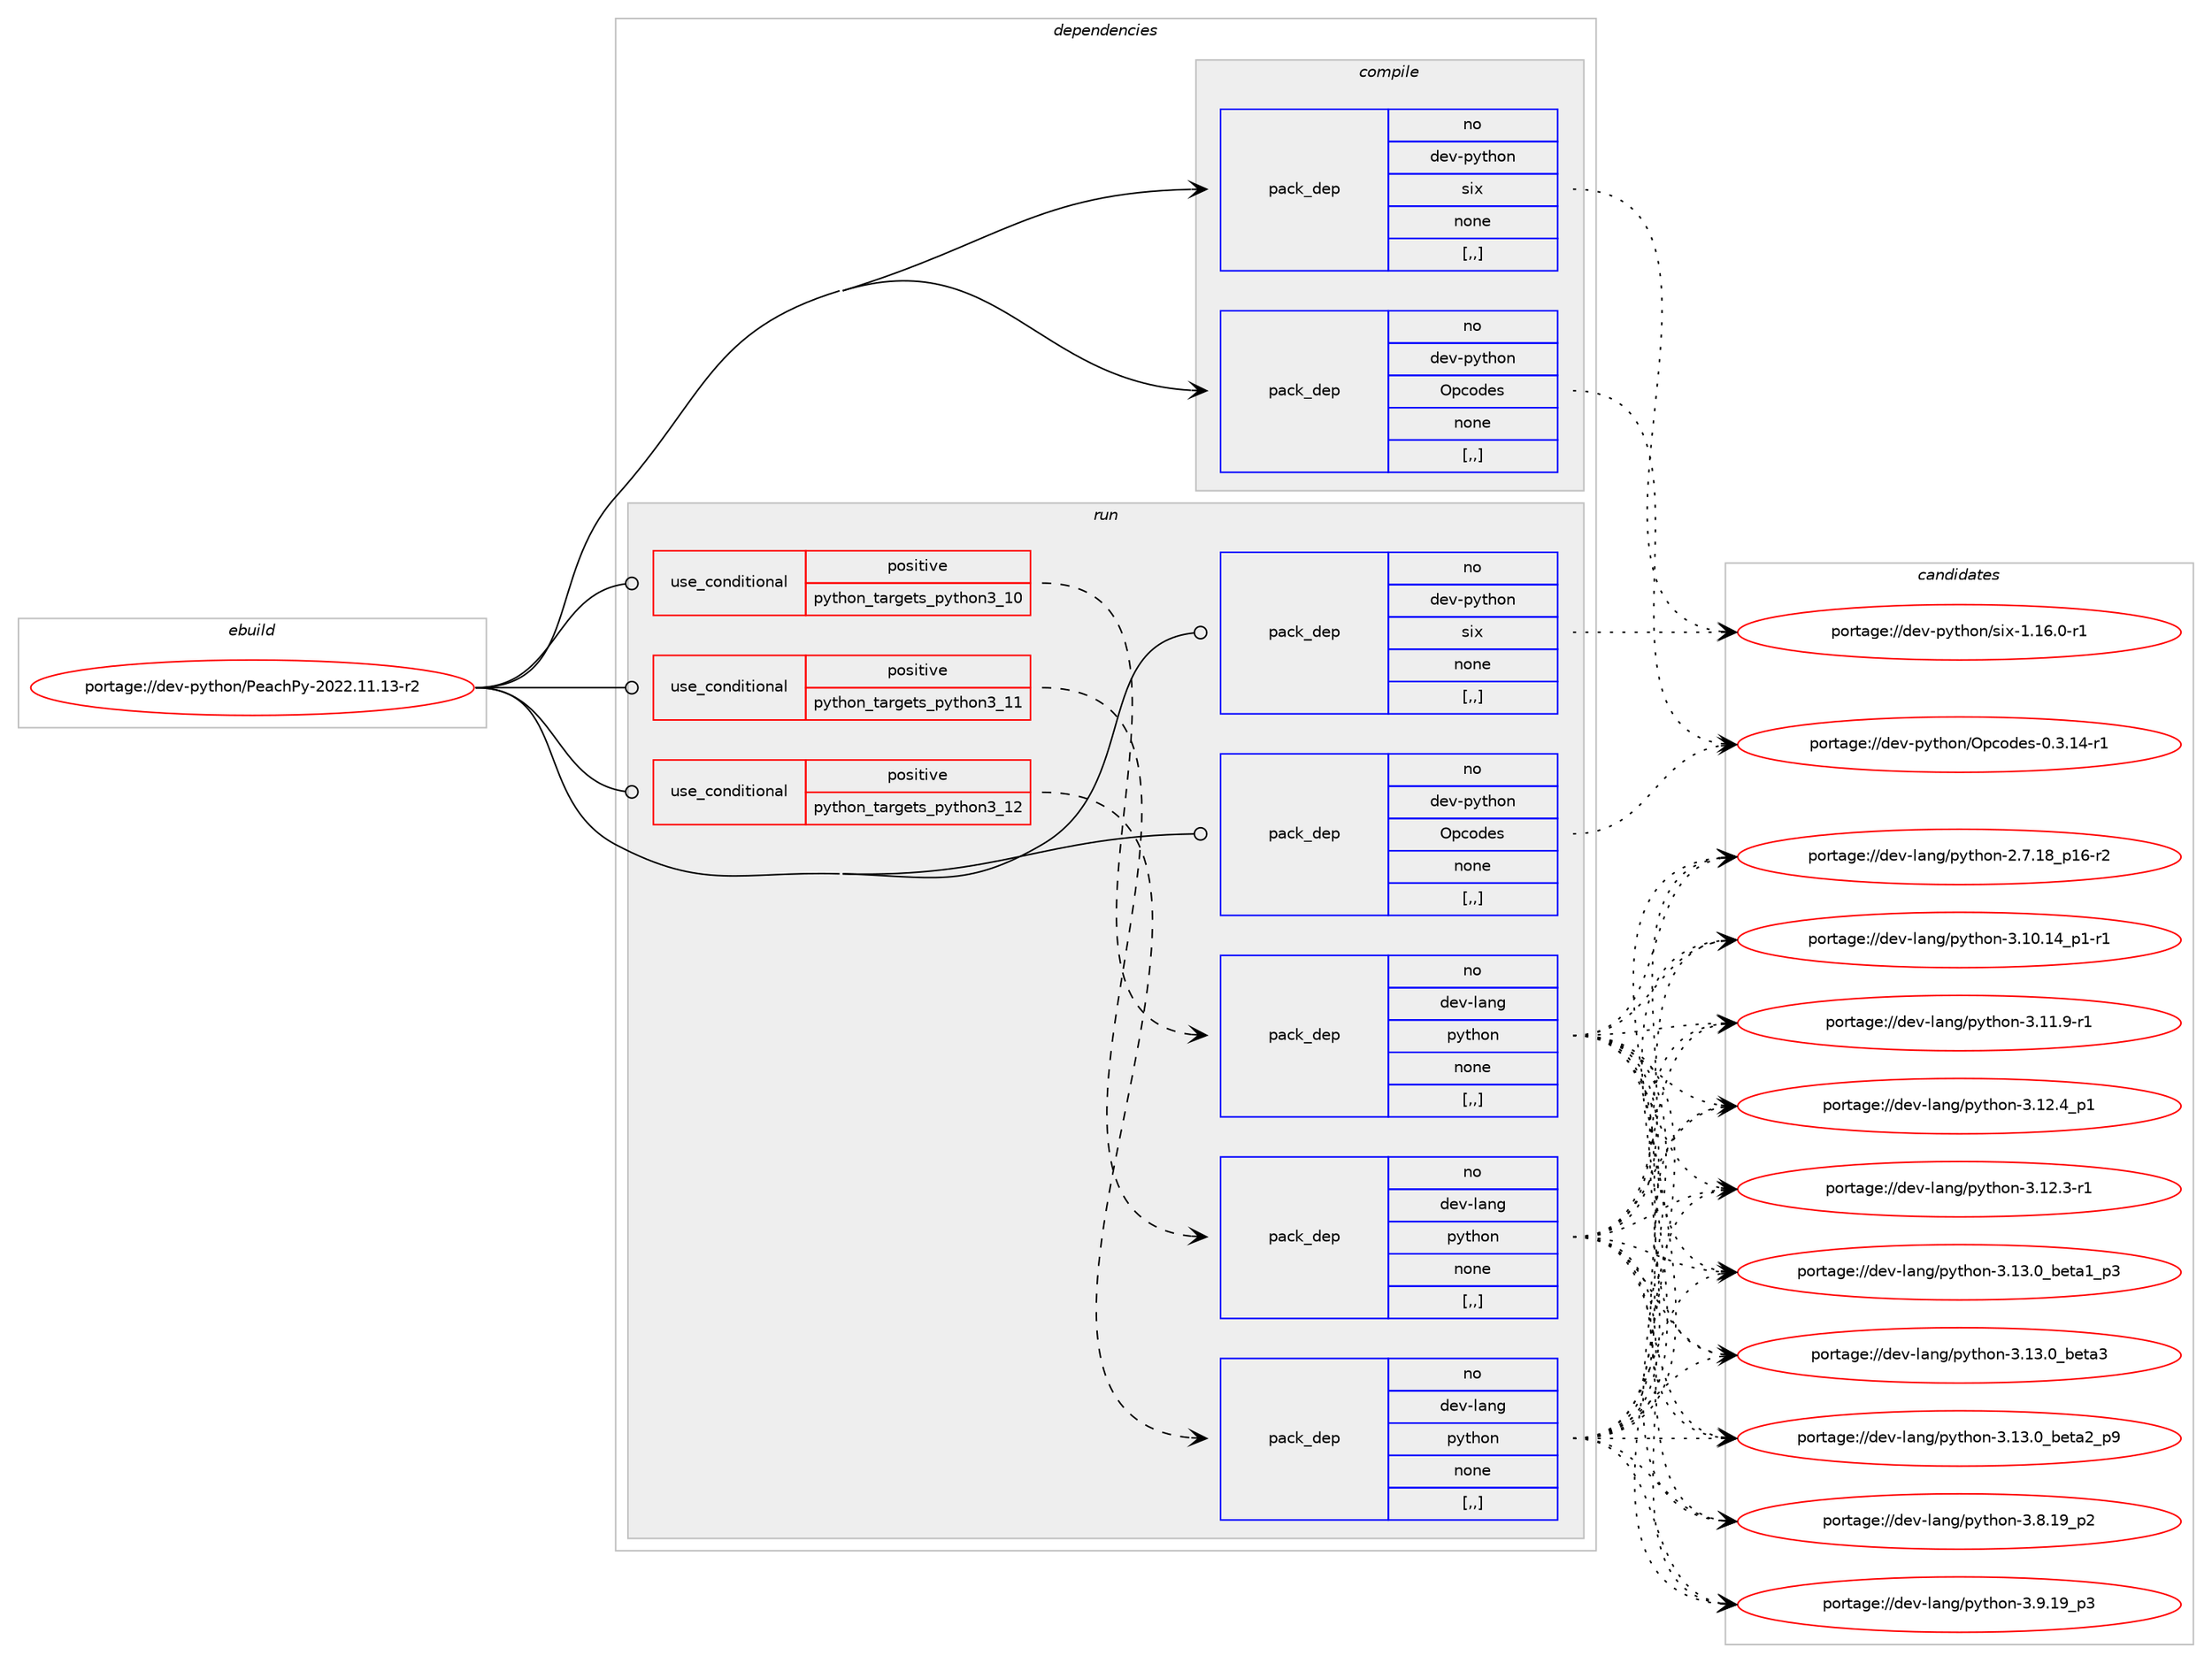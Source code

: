 digraph prolog {

# *************
# Graph options
# *************

newrank=true;
concentrate=true;
compound=true;
graph [rankdir=LR,fontname=Helvetica,fontsize=10,ranksep=1.5];#, ranksep=2.5, nodesep=0.2];
edge  [arrowhead=vee];
node  [fontname=Helvetica,fontsize=10];

# **********
# The ebuild
# **********

subgraph cluster_leftcol {
color=gray;
rank=same;
label=<<i>ebuild</i>>;
id [label="portage://dev-python/PeachPy-2022.11.13-r2", color=red, width=4, href="../dev-python/PeachPy-2022.11.13-r2.svg"];
}

# ****************
# The dependencies
# ****************

subgraph cluster_midcol {
color=gray;
label=<<i>dependencies</i>>;
subgraph cluster_compile {
fillcolor="#eeeeee";
style=filled;
label=<<i>compile</i>>;
subgraph pack106894 {
dependency137760 [label=<<TABLE BORDER="0" CELLBORDER="1" CELLSPACING="0" CELLPADDING="4" WIDTH="220"><TR><TD ROWSPAN="6" CELLPADDING="30">pack_dep</TD></TR><TR><TD WIDTH="110">no</TD></TR><TR><TD>dev-python</TD></TR><TR><TD>Opcodes</TD></TR><TR><TD>none</TD></TR><TR><TD>[,,]</TD></TR></TABLE>>, shape=none, color=blue];
}
id:e -> dependency137760:w [weight=20,style="solid",arrowhead="vee"];
subgraph pack106895 {
dependency137761 [label=<<TABLE BORDER="0" CELLBORDER="1" CELLSPACING="0" CELLPADDING="4" WIDTH="220"><TR><TD ROWSPAN="6" CELLPADDING="30">pack_dep</TD></TR><TR><TD WIDTH="110">no</TD></TR><TR><TD>dev-python</TD></TR><TR><TD>six</TD></TR><TR><TD>none</TD></TR><TR><TD>[,,]</TD></TR></TABLE>>, shape=none, color=blue];
}
id:e -> dependency137761:w [weight=20,style="solid",arrowhead="vee"];
}
subgraph cluster_compileandrun {
fillcolor="#eeeeee";
style=filled;
label=<<i>compile and run</i>>;
}
subgraph cluster_run {
fillcolor="#eeeeee";
style=filled;
label=<<i>run</i>>;
subgraph cond29658 {
dependency137762 [label=<<TABLE BORDER="0" CELLBORDER="1" CELLSPACING="0" CELLPADDING="4"><TR><TD ROWSPAN="3" CELLPADDING="10">use_conditional</TD></TR><TR><TD>positive</TD></TR><TR><TD>python_targets_python3_10</TD></TR></TABLE>>, shape=none, color=red];
subgraph pack106896 {
dependency137763 [label=<<TABLE BORDER="0" CELLBORDER="1" CELLSPACING="0" CELLPADDING="4" WIDTH="220"><TR><TD ROWSPAN="6" CELLPADDING="30">pack_dep</TD></TR><TR><TD WIDTH="110">no</TD></TR><TR><TD>dev-lang</TD></TR><TR><TD>python</TD></TR><TR><TD>none</TD></TR><TR><TD>[,,]</TD></TR></TABLE>>, shape=none, color=blue];
}
dependency137762:e -> dependency137763:w [weight=20,style="dashed",arrowhead="vee"];
}
id:e -> dependency137762:w [weight=20,style="solid",arrowhead="odot"];
subgraph cond29659 {
dependency137764 [label=<<TABLE BORDER="0" CELLBORDER="1" CELLSPACING="0" CELLPADDING="4"><TR><TD ROWSPAN="3" CELLPADDING="10">use_conditional</TD></TR><TR><TD>positive</TD></TR><TR><TD>python_targets_python3_11</TD></TR></TABLE>>, shape=none, color=red];
subgraph pack106897 {
dependency137765 [label=<<TABLE BORDER="0" CELLBORDER="1" CELLSPACING="0" CELLPADDING="4" WIDTH="220"><TR><TD ROWSPAN="6" CELLPADDING="30">pack_dep</TD></TR><TR><TD WIDTH="110">no</TD></TR><TR><TD>dev-lang</TD></TR><TR><TD>python</TD></TR><TR><TD>none</TD></TR><TR><TD>[,,]</TD></TR></TABLE>>, shape=none, color=blue];
}
dependency137764:e -> dependency137765:w [weight=20,style="dashed",arrowhead="vee"];
}
id:e -> dependency137764:w [weight=20,style="solid",arrowhead="odot"];
subgraph cond29660 {
dependency137766 [label=<<TABLE BORDER="0" CELLBORDER="1" CELLSPACING="0" CELLPADDING="4"><TR><TD ROWSPAN="3" CELLPADDING="10">use_conditional</TD></TR><TR><TD>positive</TD></TR><TR><TD>python_targets_python3_12</TD></TR></TABLE>>, shape=none, color=red];
subgraph pack106898 {
dependency137767 [label=<<TABLE BORDER="0" CELLBORDER="1" CELLSPACING="0" CELLPADDING="4" WIDTH="220"><TR><TD ROWSPAN="6" CELLPADDING="30">pack_dep</TD></TR><TR><TD WIDTH="110">no</TD></TR><TR><TD>dev-lang</TD></TR><TR><TD>python</TD></TR><TR><TD>none</TD></TR><TR><TD>[,,]</TD></TR></TABLE>>, shape=none, color=blue];
}
dependency137766:e -> dependency137767:w [weight=20,style="dashed",arrowhead="vee"];
}
id:e -> dependency137766:w [weight=20,style="solid",arrowhead="odot"];
subgraph pack106899 {
dependency137768 [label=<<TABLE BORDER="0" CELLBORDER="1" CELLSPACING="0" CELLPADDING="4" WIDTH="220"><TR><TD ROWSPAN="6" CELLPADDING="30">pack_dep</TD></TR><TR><TD WIDTH="110">no</TD></TR><TR><TD>dev-python</TD></TR><TR><TD>Opcodes</TD></TR><TR><TD>none</TD></TR><TR><TD>[,,]</TD></TR></TABLE>>, shape=none, color=blue];
}
id:e -> dependency137768:w [weight=20,style="solid",arrowhead="odot"];
subgraph pack106900 {
dependency137769 [label=<<TABLE BORDER="0" CELLBORDER="1" CELLSPACING="0" CELLPADDING="4" WIDTH="220"><TR><TD ROWSPAN="6" CELLPADDING="30">pack_dep</TD></TR><TR><TD WIDTH="110">no</TD></TR><TR><TD>dev-python</TD></TR><TR><TD>six</TD></TR><TR><TD>none</TD></TR><TR><TD>[,,]</TD></TR></TABLE>>, shape=none, color=blue];
}
id:e -> dependency137769:w [weight=20,style="solid",arrowhead="odot"];
}
}

# **************
# The candidates
# **************

subgraph cluster_choices {
rank=same;
color=gray;
label=<<i>candidates</i>>;

subgraph choice106894 {
color=black;
nodesep=1;
choice10010111845112121116104111110477911299111100101115454846514649524511449 [label="portage://dev-python/Opcodes-0.3.14-r1", color=red, width=4,href="../dev-python/Opcodes-0.3.14-r1.svg"];
dependency137760:e -> choice10010111845112121116104111110477911299111100101115454846514649524511449:w [style=dotted,weight="100"];
}
subgraph choice106895 {
color=black;
nodesep=1;
choice1001011184511212111610411111047115105120454946495446484511449 [label="portage://dev-python/six-1.16.0-r1", color=red, width=4,href="../dev-python/six-1.16.0-r1.svg"];
dependency137761:e -> choice1001011184511212111610411111047115105120454946495446484511449:w [style=dotted,weight="100"];
}
subgraph choice106896 {
color=black;
nodesep=1;
choice100101118451089711010347112121116104111110455046554649569511249544511450 [label="portage://dev-lang/python-2.7.18_p16-r2", color=red, width=4,href="../dev-lang/python-2.7.18_p16-r2.svg"];
choice100101118451089711010347112121116104111110455146494846495295112494511449 [label="portage://dev-lang/python-3.10.14_p1-r1", color=red, width=4,href="../dev-lang/python-3.10.14_p1-r1.svg"];
choice100101118451089711010347112121116104111110455146494946574511449 [label="portage://dev-lang/python-3.11.9-r1", color=red, width=4,href="../dev-lang/python-3.11.9-r1.svg"];
choice100101118451089711010347112121116104111110455146495046514511449 [label="portage://dev-lang/python-3.12.3-r1", color=red, width=4,href="../dev-lang/python-3.12.3-r1.svg"];
choice100101118451089711010347112121116104111110455146495046529511249 [label="portage://dev-lang/python-3.12.4_p1", color=red, width=4,href="../dev-lang/python-3.12.4_p1.svg"];
choice10010111845108971101034711212111610411111045514649514648959810111697499511251 [label="portage://dev-lang/python-3.13.0_beta1_p3", color=red, width=4,href="../dev-lang/python-3.13.0_beta1_p3.svg"];
choice10010111845108971101034711212111610411111045514649514648959810111697509511257 [label="portage://dev-lang/python-3.13.0_beta2_p9", color=red, width=4,href="../dev-lang/python-3.13.0_beta2_p9.svg"];
choice1001011184510897110103471121211161041111104551464951464895981011169751 [label="portage://dev-lang/python-3.13.0_beta3", color=red, width=4,href="../dev-lang/python-3.13.0_beta3.svg"];
choice100101118451089711010347112121116104111110455146564649579511250 [label="portage://dev-lang/python-3.8.19_p2", color=red, width=4,href="../dev-lang/python-3.8.19_p2.svg"];
choice100101118451089711010347112121116104111110455146574649579511251 [label="portage://dev-lang/python-3.9.19_p3", color=red, width=4,href="../dev-lang/python-3.9.19_p3.svg"];
dependency137763:e -> choice100101118451089711010347112121116104111110455046554649569511249544511450:w [style=dotted,weight="100"];
dependency137763:e -> choice100101118451089711010347112121116104111110455146494846495295112494511449:w [style=dotted,weight="100"];
dependency137763:e -> choice100101118451089711010347112121116104111110455146494946574511449:w [style=dotted,weight="100"];
dependency137763:e -> choice100101118451089711010347112121116104111110455146495046514511449:w [style=dotted,weight="100"];
dependency137763:e -> choice100101118451089711010347112121116104111110455146495046529511249:w [style=dotted,weight="100"];
dependency137763:e -> choice10010111845108971101034711212111610411111045514649514648959810111697499511251:w [style=dotted,weight="100"];
dependency137763:e -> choice10010111845108971101034711212111610411111045514649514648959810111697509511257:w [style=dotted,weight="100"];
dependency137763:e -> choice1001011184510897110103471121211161041111104551464951464895981011169751:w [style=dotted,weight="100"];
dependency137763:e -> choice100101118451089711010347112121116104111110455146564649579511250:w [style=dotted,weight="100"];
dependency137763:e -> choice100101118451089711010347112121116104111110455146574649579511251:w [style=dotted,weight="100"];
}
subgraph choice106897 {
color=black;
nodesep=1;
choice100101118451089711010347112121116104111110455046554649569511249544511450 [label="portage://dev-lang/python-2.7.18_p16-r2", color=red, width=4,href="../dev-lang/python-2.7.18_p16-r2.svg"];
choice100101118451089711010347112121116104111110455146494846495295112494511449 [label="portage://dev-lang/python-3.10.14_p1-r1", color=red, width=4,href="../dev-lang/python-3.10.14_p1-r1.svg"];
choice100101118451089711010347112121116104111110455146494946574511449 [label="portage://dev-lang/python-3.11.9-r1", color=red, width=4,href="../dev-lang/python-3.11.9-r1.svg"];
choice100101118451089711010347112121116104111110455146495046514511449 [label="portage://dev-lang/python-3.12.3-r1", color=red, width=4,href="../dev-lang/python-3.12.3-r1.svg"];
choice100101118451089711010347112121116104111110455146495046529511249 [label="portage://dev-lang/python-3.12.4_p1", color=red, width=4,href="../dev-lang/python-3.12.4_p1.svg"];
choice10010111845108971101034711212111610411111045514649514648959810111697499511251 [label="portage://dev-lang/python-3.13.0_beta1_p3", color=red, width=4,href="../dev-lang/python-3.13.0_beta1_p3.svg"];
choice10010111845108971101034711212111610411111045514649514648959810111697509511257 [label="portage://dev-lang/python-3.13.0_beta2_p9", color=red, width=4,href="../dev-lang/python-3.13.0_beta2_p9.svg"];
choice1001011184510897110103471121211161041111104551464951464895981011169751 [label="portage://dev-lang/python-3.13.0_beta3", color=red, width=4,href="../dev-lang/python-3.13.0_beta3.svg"];
choice100101118451089711010347112121116104111110455146564649579511250 [label="portage://dev-lang/python-3.8.19_p2", color=red, width=4,href="../dev-lang/python-3.8.19_p2.svg"];
choice100101118451089711010347112121116104111110455146574649579511251 [label="portage://dev-lang/python-3.9.19_p3", color=red, width=4,href="../dev-lang/python-3.9.19_p3.svg"];
dependency137765:e -> choice100101118451089711010347112121116104111110455046554649569511249544511450:w [style=dotted,weight="100"];
dependency137765:e -> choice100101118451089711010347112121116104111110455146494846495295112494511449:w [style=dotted,weight="100"];
dependency137765:e -> choice100101118451089711010347112121116104111110455146494946574511449:w [style=dotted,weight="100"];
dependency137765:e -> choice100101118451089711010347112121116104111110455146495046514511449:w [style=dotted,weight="100"];
dependency137765:e -> choice100101118451089711010347112121116104111110455146495046529511249:w [style=dotted,weight="100"];
dependency137765:e -> choice10010111845108971101034711212111610411111045514649514648959810111697499511251:w [style=dotted,weight="100"];
dependency137765:e -> choice10010111845108971101034711212111610411111045514649514648959810111697509511257:w [style=dotted,weight="100"];
dependency137765:e -> choice1001011184510897110103471121211161041111104551464951464895981011169751:w [style=dotted,weight="100"];
dependency137765:e -> choice100101118451089711010347112121116104111110455146564649579511250:w [style=dotted,weight="100"];
dependency137765:e -> choice100101118451089711010347112121116104111110455146574649579511251:w [style=dotted,weight="100"];
}
subgraph choice106898 {
color=black;
nodesep=1;
choice100101118451089711010347112121116104111110455046554649569511249544511450 [label="portage://dev-lang/python-2.7.18_p16-r2", color=red, width=4,href="../dev-lang/python-2.7.18_p16-r2.svg"];
choice100101118451089711010347112121116104111110455146494846495295112494511449 [label="portage://dev-lang/python-3.10.14_p1-r1", color=red, width=4,href="../dev-lang/python-3.10.14_p1-r1.svg"];
choice100101118451089711010347112121116104111110455146494946574511449 [label="portage://dev-lang/python-3.11.9-r1", color=red, width=4,href="../dev-lang/python-3.11.9-r1.svg"];
choice100101118451089711010347112121116104111110455146495046514511449 [label="portage://dev-lang/python-3.12.3-r1", color=red, width=4,href="../dev-lang/python-3.12.3-r1.svg"];
choice100101118451089711010347112121116104111110455146495046529511249 [label="portage://dev-lang/python-3.12.4_p1", color=red, width=4,href="../dev-lang/python-3.12.4_p1.svg"];
choice10010111845108971101034711212111610411111045514649514648959810111697499511251 [label="portage://dev-lang/python-3.13.0_beta1_p3", color=red, width=4,href="../dev-lang/python-3.13.0_beta1_p3.svg"];
choice10010111845108971101034711212111610411111045514649514648959810111697509511257 [label="portage://dev-lang/python-3.13.0_beta2_p9", color=red, width=4,href="../dev-lang/python-3.13.0_beta2_p9.svg"];
choice1001011184510897110103471121211161041111104551464951464895981011169751 [label="portage://dev-lang/python-3.13.0_beta3", color=red, width=4,href="../dev-lang/python-3.13.0_beta3.svg"];
choice100101118451089711010347112121116104111110455146564649579511250 [label="portage://dev-lang/python-3.8.19_p2", color=red, width=4,href="../dev-lang/python-3.8.19_p2.svg"];
choice100101118451089711010347112121116104111110455146574649579511251 [label="portage://dev-lang/python-3.9.19_p3", color=red, width=4,href="../dev-lang/python-3.9.19_p3.svg"];
dependency137767:e -> choice100101118451089711010347112121116104111110455046554649569511249544511450:w [style=dotted,weight="100"];
dependency137767:e -> choice100101118451089711010347112121116104111110455146494846495295112494511449:w [style=dotted,weight="100"];
dependency137767:e -> choice100101118451089711010347112121116104111110455146494946574511449:w [style=dotted,weight="100"];
dependency137767:e -> choice100101118451089711010347112121116104111110455146495046514511449:w [style=dotted,weight="100"];
dependency137767:e -> choice100101118451089711010347112121116104111110455146495046529511249:w [style=dotted,weight="100"];
dependency137767:e -> choice10010111845108971101034711212111610411111045514649514648959810111697499511251:w [style=dotted,weight="100"];
dependency137767:e -> choice10010111845108971101034711212111610411111045514649514648959810111697509511257:w [style=dotted,weight="100"];
dependency137767:e -> choice1001011184510897110103471121211161041111104551464951464895981011169751:w [style=dotted,weight="100"];
dependency137767:e -> choice100101118451089711010347112121116104111110455146564649579511250:w [style=dotted,weight="100"];
dependency137767:e -> choice100101118451089711010347112121116104111110455146574649579511251:w [style=dotted,weight="100"];
}
subgraph choice106899 {
color=black;
nodesep=1;
choice10010111845112121116104111110477911299111100101115454846514649524511449 [label="portage://dev-python/Opcodes-0.3.14-r1", color=red, width=4,href="../dev-python/Opcodes-0.3.14-r1.svg"];
dependency137768:e -> choice10010111845112121116104111110477911299111100101115454846514649524511449:w [style=dotted,weight="100"];
}
subgraph choice106900 {
color=black;
nodesep=1;
choice1001011184511212111610411111047115105120454946495446484511449 [label="portage://dev-python/six-1.16.0-r1", color=red, width=4,href="../dev-python/six-1.16.0-r1.svg"];
dependency137769:e -> choice1001011184511212111610411111047115105120454946495446484511449:w [style=dotted,weight="100"];
}
}

}
